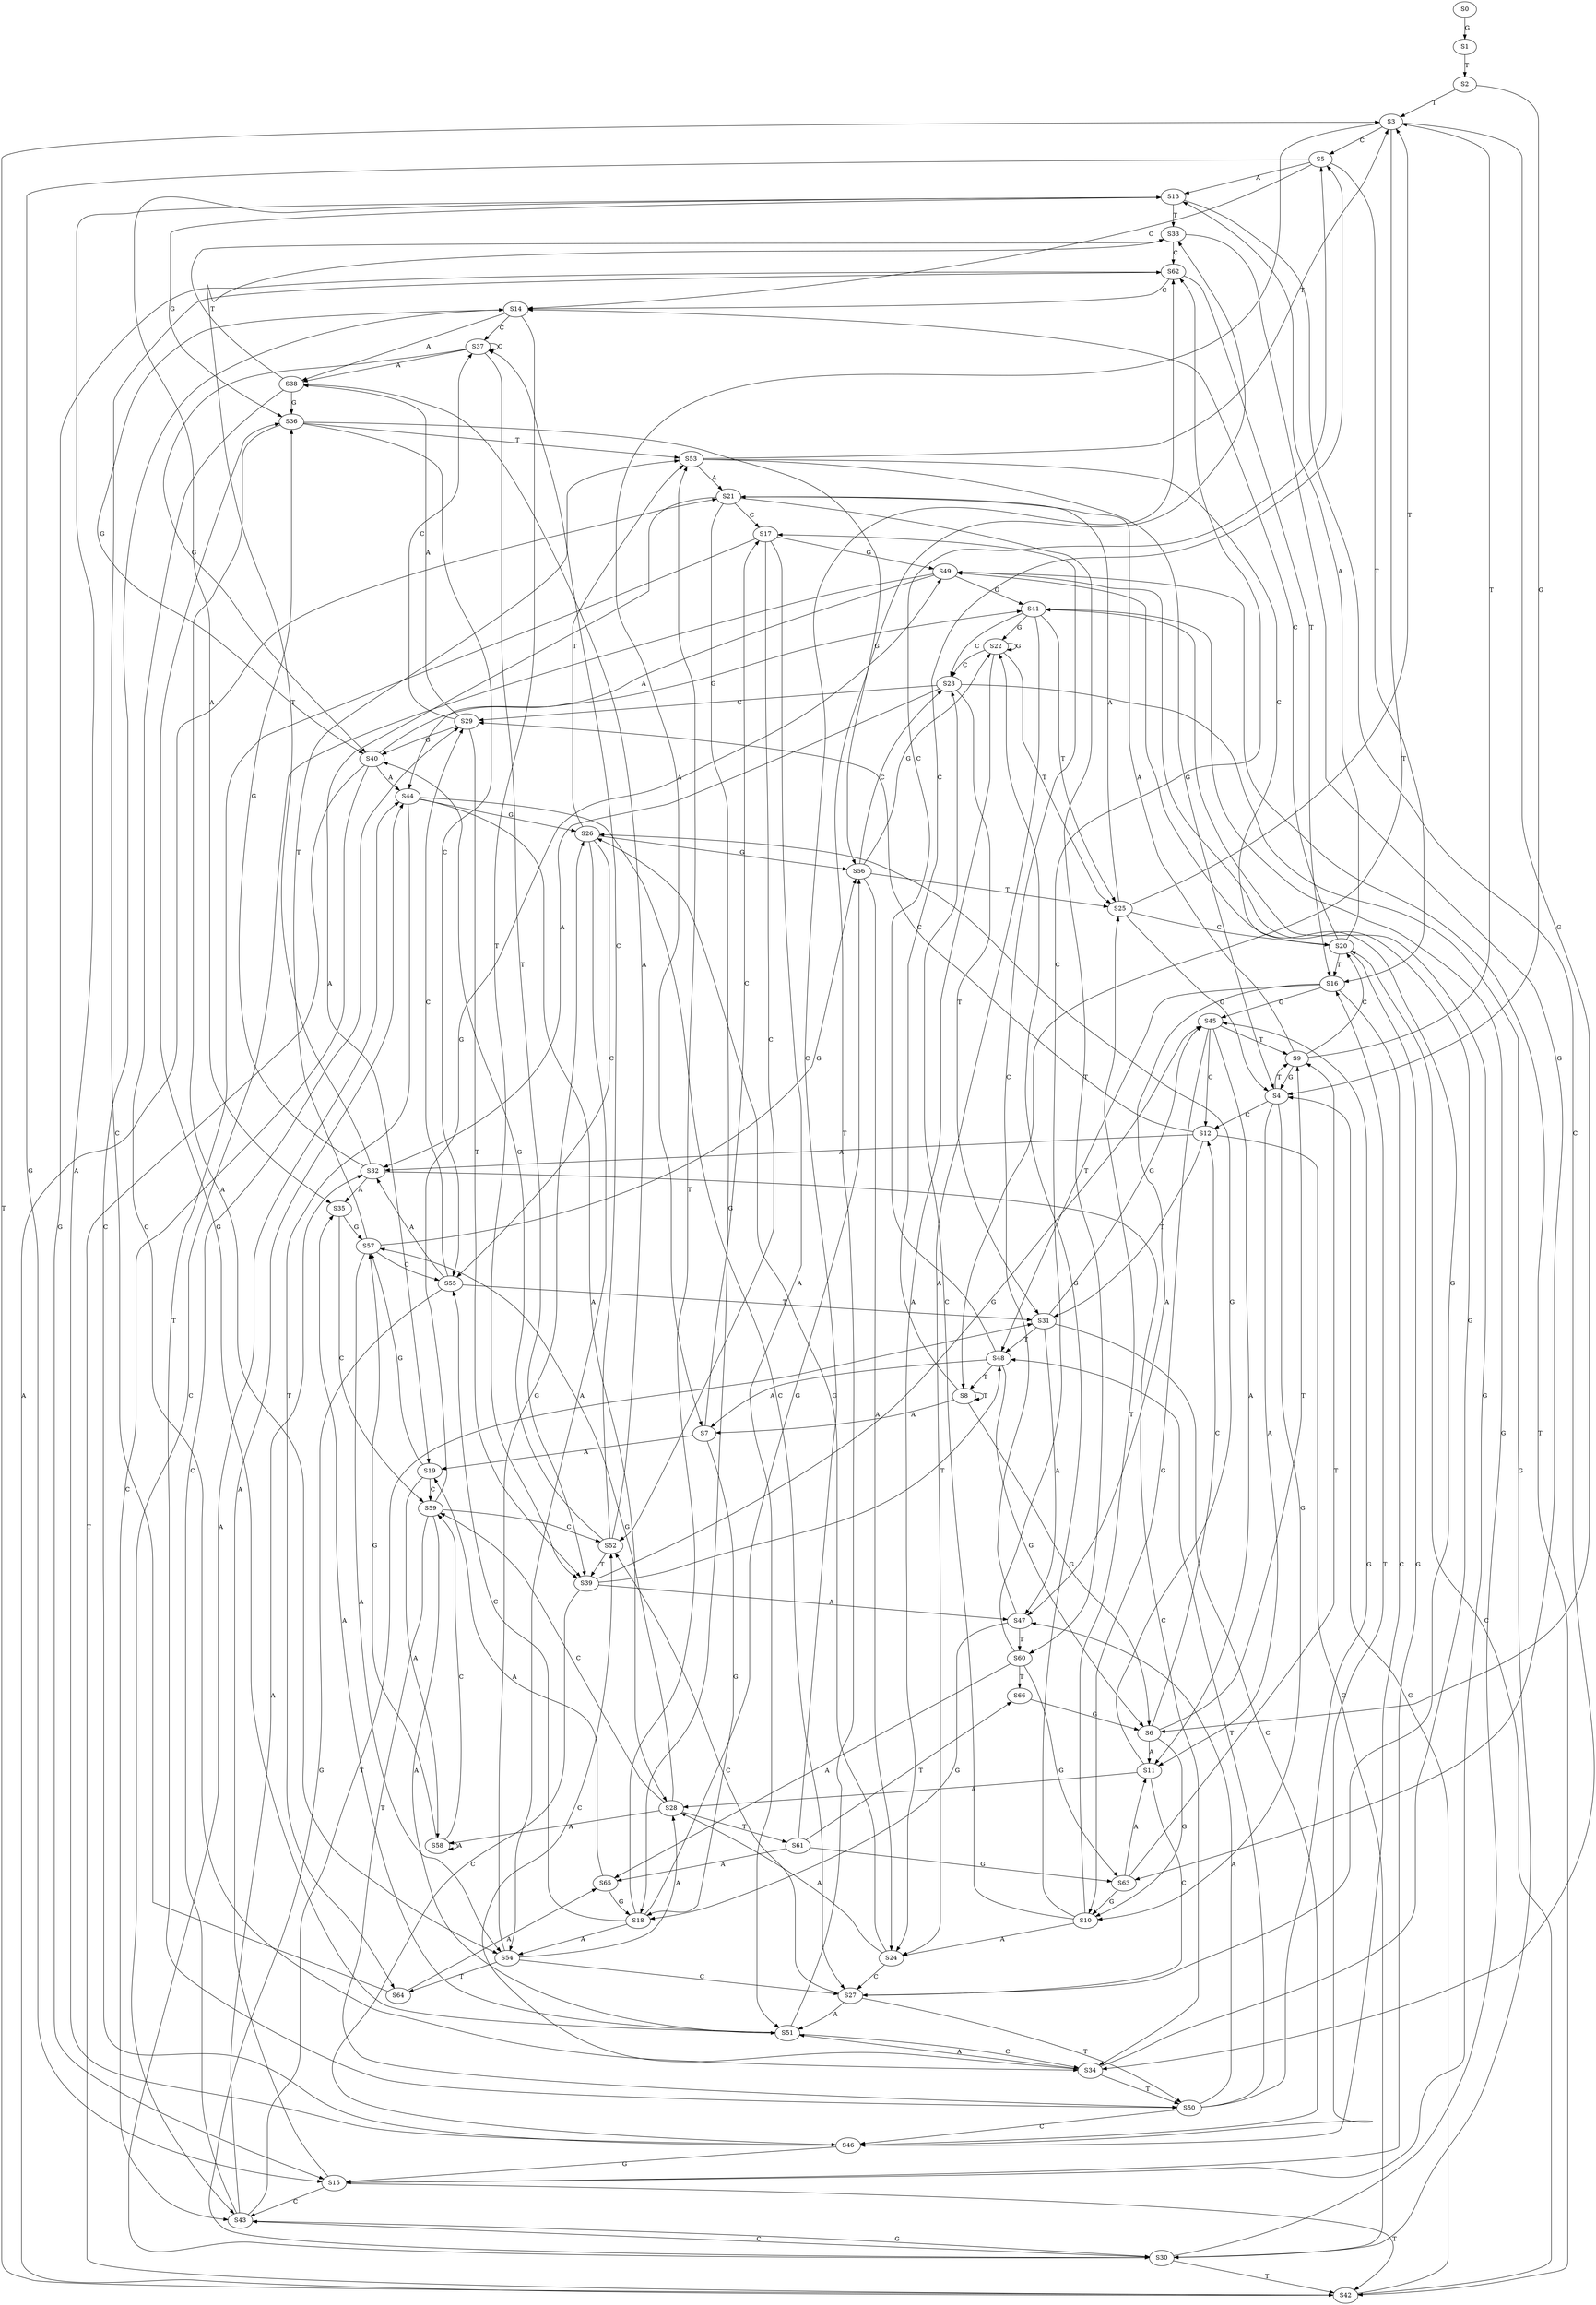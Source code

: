 strict digraph  {
	S0 -> S1 [ label = G ];
	S1 -> S2 [ label = T ];
	S2 -> S3 [ label = T ];
	S2 -> S4 [ label = G ];
	S3 -> S5 [ label = C ];
	S3 -> S6 [ label = G ];
	S3 -> S7 [ label = A ];
	S3 -> S8 [ label = T ];
	S4 -> S9 [ label = T ];
	S4 -> S10 [ label = G ];
	S4 -> S11 [ label = A ];
	S4 -> S12 [ label = C ];
	S5 -> S13 [ label = A ];
	S5 -> S14 [ label = C ];
	S5 -> S15 [ label = G ];
	S5 -> S16 [ label = T ];
	S6 -> S10 [ label = G ];
	S6 -> S12 [ label = C ];
	S6 -> S9 [ label = T ];
	S6 -> S11 [ label = A ];
	S7 -> S17 [ label = C ];
	S7 -> S18 [ label = G ];
	S7 -> S19 [ label = A ];
	S8 -> S6 [ label = G ];
	S8 -> S8 [ label = T ];
	S8 -> S5 [ label = C ];
	S8 -> S7 [ label = A ];
	S9 -> S20 [ label = C ];
	S9 -> S3 [ label = T ];
	S9 -> S4 [ label = G ];
	S9 -> S21 [ label = A ];
	S10 -> S22 [ label = G ];
	S10 -> S23 [ label = C ];
	S10 -> S24 [ label = A ];
	S10 -> S25 [ label = T ];
	S11 -> S26 [ label = G ];
	S11 -> S27 [ label = C ];
	S11 -> S28 [ label = A ];
	S12 -> S29 [ label = C ];
	S12 -> S30 [ label = G ];
	S12 -> S31 [ label = T ];
	S12 -> S32 [ label = A ];
	S13 -> S33 [ label = T ];
	S13 -> S34 [ label = C ];
	S13 -> S35 [ label = A ];
	S13 -> S36 [ label = G ];
	S14 -> S37 [ label = C ];
	S14 -> S38 [ label = A ];
	S14 -> S39 [ label = T ];
	S14 -> S40 [ label = G ];
	S15 -> S41 [ label = G ];
	S15 -> S42 [ label = T ];
	S15 -> S43 [ label = C ];
	S15 -> S44 [ label = A ];
	S16 -> S45 [ label = G ];
	S16 -> S46 [ label = C ];
	S16 -> S47 [ label = A ];
	S16 -> S48 [ label = T ];
	S17 -> S49 [ label = G ];
	S17 -> S50 [ label = T ];
	S17 -> S51 [ label = A ];
	S17 -> S52 [ label = C ];
	S18 -> S53 [ label = T ];
	S18 -> S54 [ label = A ];
	S18 -> S55 [ label = C ];
	S18 -> S56 [ label = G ];
	S19 -> S57 [ label = G ];
	S19 -> S58 [ label = A ];
	S19 -> S59 [ label = C ];
	S20 -> S16 [ label = T ];
	S20 -> S15 [ label = G ];
	S20 -> S13 [ label = A ];
	S20 -> S14 [ label = C ];
	S21 -> S60 [ label = T ];
	S21 -> S18 [ label = G ];
	S21 -> S19 [ label = A ];
	S21 -> S17 [ label = C ];
	S22 -> S25 [ label = T ];
	S22 -> S23 [ label = C ];
	S22 -> S22 [ label = G ];
	S22 -> S24 [ label = A ];
	S23 -> S31 [ label = T ];
	S23 -> S29 [ label = C ];
	S23 -> S32 [ label = A ];
	S23 -> S30 [ label = G ];
	S24 -> S28 [ label = A ];
	S24 -> S26 [ label = G ];
	S24 -> S27 [ label = C ];
	S25 -> S21 [ label = A ];
	S25 -> S20 [ label = C ];
	S25 -> S4 [ label = G ];
	S25 -> S3 [ label = T ];
	S26 -> S53 [ label = T ];
	S26 -> S56 [ label = G ];
	S26 -> S54 [ label = A ];
	S26 -> S55 [ label = C ];
	S27 -> S50 [ label = T ];
	S27 -> S49 [ label = G ];
	S27 -> S52 [ label = C ];
	S27 -> S51 [ label = A ];
	S28 -> S61 [ label = T ];
	S28 -> S59 [ label = C ];
	S28 -> S58 [ label = A ];
	S28 -> S57 [ label = G ];
	S29 -> S40 [ label = G ];
	S29 -> S38 [ label = A ];
	S29 -> S39 [ label = T ];
	S29 -> S37 [ label = C ];
	S30 -> S41 [ label = G ];
	S30 -> S44 [ label = A ];
	S30 -> S42 [ label = T ];
	S30 -> S43 [ label = C ];
	S31 -> S47 [ label = A ];
	S31 -> S46 [ label = C ];
	S31 -> S48 [ label = T ];
	S31 -> S45 [ label = G ];
	S32 -> S36 [ label = G ];
	S32 -> S34 [ label = C ];
	S32 -> S35 [ label = A ];
	S32 -> S33 [ label = T ];
	S33 -> S62 [ label = C ];
	S33 -> S63 [ label = G ];
	S34 -> S50 [ label = T ];
	S34 -> S49 [ label = G ];
	S34 -> S51 [ label = A ];
	S34 -> S52 [ label = C ];
	S35 -> S57 [ label = G ];
	S35 -> S59 [ label = C ];
	S36 -> S56 [ label = G ];
	S36 -> S53 [ label = T ];
	S36 -> S54 [ label = A ];
	S36 -> S55 [ label = C ];
	S37 -> S40 [ label = G ];
	S37 -> S37 [ label = C ];
	S37 -> S38 [ label = A ];
	S37 -> S39 [ label = T ];
	S38 -> S36 [ label = G ];
	S38 -> S33 [ label = T ];
	S38 -> S34 [ label = C ];
	S39 -> S45 [ label = G ];
	S39 -> S46 [ label = C ];
	S39 -> S48 [ label = T ];
	S39 -> S47 [ label = A ];
	S40 -> S44 [ label = A ];
	S40 -> S41 [ label = G ];
	S40 -> S42 [ label = T ];
	S40 -> S43 [ label = C ];
	S41 -> S24 [ label = A ];
	S41 -> S22 [ label = G ];
	S41 -> S23 [ label = C ];
	S41 -> S25 [ label = T ];
	S42 -> S20 [ label = C ];
	S42 -> S21 [ label = A ];
	S42 -> S4 [ label = G ];
	S42 -> S3 [ label = T ];
	S43 -> S30 [ label = G ];
	S43 -> S31 [ label = T ];
	S43 -> S29 [ label = C ];
	S43 -> S32 [ label = A ];
	S44 -> S28 [ label = A ];
	S44 -> S27 [ label = C ];
	S44 -> S26 [ label = G ];
	S44 -> S64 [ label = T ];
	S45 -> S11 [ label = A ];
	S45 -> S12 [ label = C ];
	S45 -> S10 [ label = G ];
	S45 -> S9 [ label = T ];
	S46 -> S16 [ label = T ];
	S46 -> S15 [ label = G ];
	S46 -> S14 [ label = C ];
	S46 -> S13 [ label = A ];
	S47 -> S18 [ label = G ];
	S47 -> S60 [ label = T ];
	S47 -> S17 [ label = C ];
	S48 -> S5 [ label = C ];
	S48 -> S8 [ label = T ];
	S48 -> S6 [ label = G ];
	S48 -> S7 [ label = A ];
	S49 -> S41 [ label = G ];
	S49 -> S44 [ label = A ];
	S49 -> S42 [ label = T ];
	S49 -> S43 [ label = C ];
	S50 -> S47 [ label = A ];
	S50 -> S46 [ label = C ];
	S50 -> S48 [ label = T ];
	S50 -> S45 [ label = G ];
	S51 -> S36 [ label = G ];
	S51 -> S34 [ label = C ];
	S51 -> S35 [ label = A ];
	S51 -> S33 [ label = T ];
	S52 -> S37 [ label = C ];
	S52 -> S38 [ label = A ];
	S52 -> S39 [ label = T ];
	S52 -> S40 [ label = G ];
	S53 -> S21 [ label = A ];
	S53 -> S20 [ label = C ];
	S53 -> S4 [ label = G ];
	S53 -> S3 [ label = T ];
	S54 -> S28 [ label = A ];
	S54 -> S27 [ label = C ];
	S54 -> S64 [ label = T ];
	S54 -> S26 [ label = G ];
	S55 -> S29 [ label = C ];
	S55 -> S32 [ label = A ];
	S55 -> S30 [ label = G ];
	S55 -> S31 [ label = T ];
	S56 -> S24 [ label = A ];
	S56 -> S22 [ label = G ];
	S56 -> S25 [ label = T ];
	S56 -> S23 [ label = C ];
	S57 -> S53 [ label = T ];
	S57 -> S54 [ label = A ];
	S57 -> S55 [ label = C ];
	S57 -> S56 [ label = G ];
	S58 -> S57 [ label = G ];
	S58 -> S59 [ label = C ];
	S58 -> S58 [ label = A ];
	S59 -> S51 [ label = A ];
	S59 -> S52 [ label = C ];
	S59 -> S49 [ label = G ];
	S59 -> S50 [ label = T ];
	S60 -> S62 [ label = C ];
	S60 -> S65 [ label = A ];
	S60 -> S66 [ label = T ];
	S60 -> S63 [ label = G ];
	S61 -> S65 [ label = A ];
	S61 -> S62 [ label = C ];
	S61 -> S63 [ label = G ];
	S61 -> S66 [ label = T ];
	S62 -> S14 [ label = C ];
	S62 -> S15 [ label = G ];
	S62 -> S16 [ label = T ];
	S63 -> S10 [ label = G ];
	S63 -> S11 [ label = A ];
	S63 -> S9 [ label = T ];
	S64 -> S65 [ label = A ];
	S64 -> S62 [ label = C ];
	S65 -> S18 [ label = G ];
	S65 -> S19 [ label = A ];
	S66 -> S6 [ label = G ];
}
